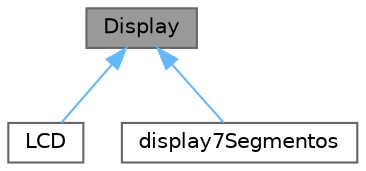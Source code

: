 digraph "Display"
{
 // LATEX_PDF_SIZE
  bgcolor="transparent";
  edge [fontname=Helvetica,fontsize=10,labelfontname=Helvetica,labelfontsize=10];
  node [fontname=Helvetica,fontsize=10,shape=box,height=0.2,width=0.4];
  Node1 [id="Node000001",label="Display",height=0.2,width=0.4,color="gray40", fillcolor="grey60", style="filled", fontcolor="black",tooltip="Clase del objeto display Clase abstracta pura para la generación de displays."];
  Node1 -> Node2 [id="edge1_Node000001_Node000002",dir="back",color="steelblue1",style="solid",tooltip=" "];
  Node2 [id="Node000002",label="LCD",height=0.2,width=0.4,color="gray40", fillcolor="white", style="filled",URL="$class_l_c_d.html",tooltip="Clase del objeto lcd El objeto lcd permite el manejo de displays digitales mediante comunicación de 4..."];
  Node1 -> Node3 [id="edge2_Node000001_Node000003",dir="back",color="steelblue1",style="solid",tooltip=" "];
  Node3 [id="Node000003",label="display7Segmentos",height=0.2,width=0.4,color="gray40", fillcolor="white", style="filled",URL="$classdisplay7_segmentos.html",tooltip="Clase del objeto display7Segmentos El objeto display7Segmentos permite el control de un display con d..."];
}
